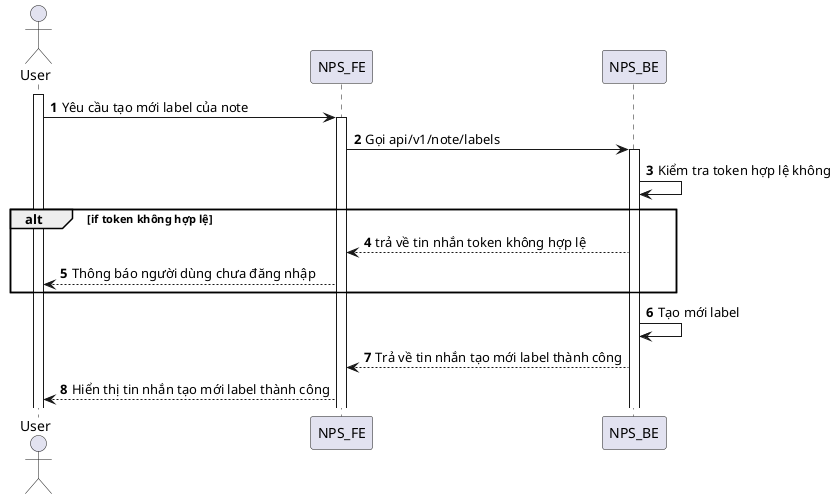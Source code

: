 @startuml
autonumber
actor User
activate User
User -> NPS_FE: Yêu cầu tạo mới label của note
activate NPS_FE
NPS_FE -> NPS_BE: Gọi api/v1/note/labels
activate NPS_BE
NPS_BE -> NPS_BE: Kiểm tra token hợp lệ không
alt if token không hợp lệ
NPS_BE --> NPS_FE: trả về tin nhắn token không hợp lệ
NPS_FE --> User: Thông báo người dùng chưa đăng nhập
end
NPS_BE -> NPS_BE: Tạo mới label
NPS_BE --> NPS_FE: Trả về tin nhắn tạo mới label thành công
NPS_FE --> User: Hiển thị tin nhắn tạo mới label thành công
@enduml